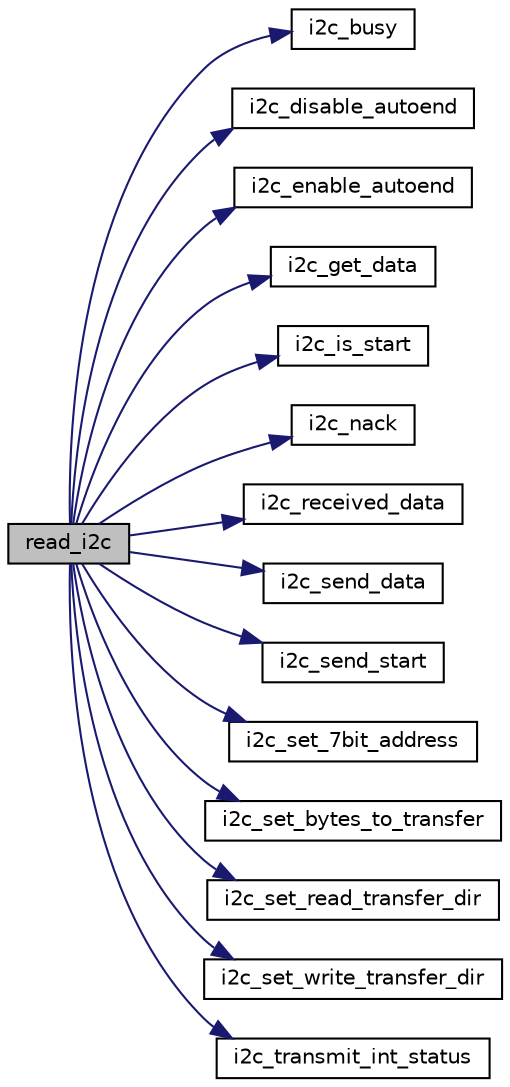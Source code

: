 digraph "read_i2c"
{
  edge [fontname="Helvetica",fontsize="10",labelfontname="Helvetica",labelfontsize="10"];
  node [fontname="Helvetica",fontsize="10",shape=record];
  rankdir="LR";
  Node1 [label="read_i2c",height=0.2,width=0.4,color="black", fillcolor="grey75", style="filled", fontcolor="black"];
  Node1 -> Node2 [color="midnightblue",fontsize="10",style="solid",fontname="Helvetica"];
  Node2 [label="i2c_busy",height=0.2,width=0.4,color="black", fillcolor="white", style="filled",URL="$group__i2c__file.html#gaf406728d61cee5c354624c5d33d837da"];
  Node1 -> Node3 [color="midnightblue",fontsize="10",style="solid",fontname="Helvetica"];
  Node3 [label="i2c_disable_autoend",height=0.2,width=0.4,color="black", fillcolor="white", style="filled",URL="$group__i2c__file.html#ga8ee39542b8b27e6b298a44d6493546a2"];
  Node1 -> Node4 [color="midnightblue",fontsize="10",style="solid",fontname="Helvetica"];
  Node4 [label="i2c_enable_autoend",height=0.2,width=0.4,color="black", fillcolor="white", style="filled",URL="$group__i2c__file.html#gaa30db58b7bec562d300b3a185bff5cee"];
  Node1 -> Node5 [color="midnightblue",fontsize="10",style="solid",fontname="Helvetica"];
  Node5 [label="i2c_get_data",height=0.2,width=0.4,color="black", fillcolor="white", style="filled",URL="$group__i2c__file.html#gab0fae615ab83fcd0dac9885fd04c4731",tooltip="I2C Get Data. "];
  Node1 -> Node6 [color="midnightblue",fontsize="10",style="solid",fontname="Helvetica"];
  Node6 [label="i2c_is_start",height=0.2,width=0.4,color="black", fillcolor="white", style="filled",URL="$group__i2c__file.html#ga0d52aba9de7f1620efd6ab1859bf3ad5"];
  Node1 -> Node7 [color="midnightblue",fontsize="10",style="solid",fontname="Helvetica"];
  Node7 [label="i2c_nack",height=0.2,width=0.4,color="black", fillcolor="white", style="filled",URL="$group__i2c__file.html#gaf6b7805ee8321b705e45168d245ef82c"];
  Node1 -> Node8 [color="midnightblue",fontsize="10",style="solid",fontname="Helvetica"];
  Node8 [label="i2c_received_data",height=0.2,width=0.4,color="black", fillcolor="white", style="filled",URL="$group__i2c__file.html#ga07c46233b09f9c5a6ef71c65c60c5677"];
  Node1 -> Node9 [color="midnightblue",fontsize="10",style="solid",fontname="Helvetica"];
  Node9 [label="i2c_send_data",height=0.2,width=0.4,color="black", fillcolor="white", style="filled",URL="$group__i2c__file.html#gaad83fb76f31941e9d0e1083d8e4ea6f0",tooltip="I2C Send Data. "];
  Node1 -> Node10 [color="midnightblue",fontsize="10",style="solid",fontname="Helvetica"];
  Node10 [label="i2c_send_start",height=0.2,width=0.4,color="black", fillcolor="white", style="filled",URL="$group__i2c__file.html#ga5c21ca1eb1791661f78247cdccf82734",tooltip="I2C Send Start Condition. "];
  Node1 -> Node11 [color="midnightblue",fontsize="10",style="solid",fontname="Helvetica"];
  Node11 [label="i2c_set_7bit_address",height=0.2,width=0.4,color="black", fillcolor="white", style="filled",URL="$group__i2c__file.html#ga16796d9c15e8f462c11cb08678ef9804"];
  Node1 -> Node12 [color="midnightblue",fontsize="10",style="solid",fontname="Helvetica"];
  Node12 [label="i2c_set_bytes_to_transfer",height=0.2,width=0.4,color="black", fillcolor="white", style="filled",URL="$group__i2c__file.html#ga68a6760bfcd203f922669c4f64009fb6"];
  Node1 -> Node13 [color="midnightblue",fontsize="10",style="solid",fontname="Helvetica"];
  Node13 [label="i2c_set_read_transfer_dir",height=0.2,width=0.4,color="black", fillcolor="white", style="filled",URL="$group__i2c__file.html#gaabc1f0734a62aff08f8bf50f95fde1f3"];
  Node1 -> Node14 [color="midnightblue",fontsize="10",style="solid",fontname="Helvetica"];
  Node14 [label="i2c_set_write_transfer_dir",height=0.2,width=0.4,color="black", fillcolor="white", style="filled",URL="$group__i2c__file.html#ga7188b92beaaca3762937609b51041379"];
  Node1 -> Node15 [color="midnightblue",fontsize="10",style="solid",fontname="Helvetica"];
  Node15 [label="i2c_transmit_int_status",height=0.2,width=0.4,color="black", fillcolor="white", style="filled",URL="$group__i2c__file.html#gaebcf28daee8d073f657fa4ba0c536efc"];
}
